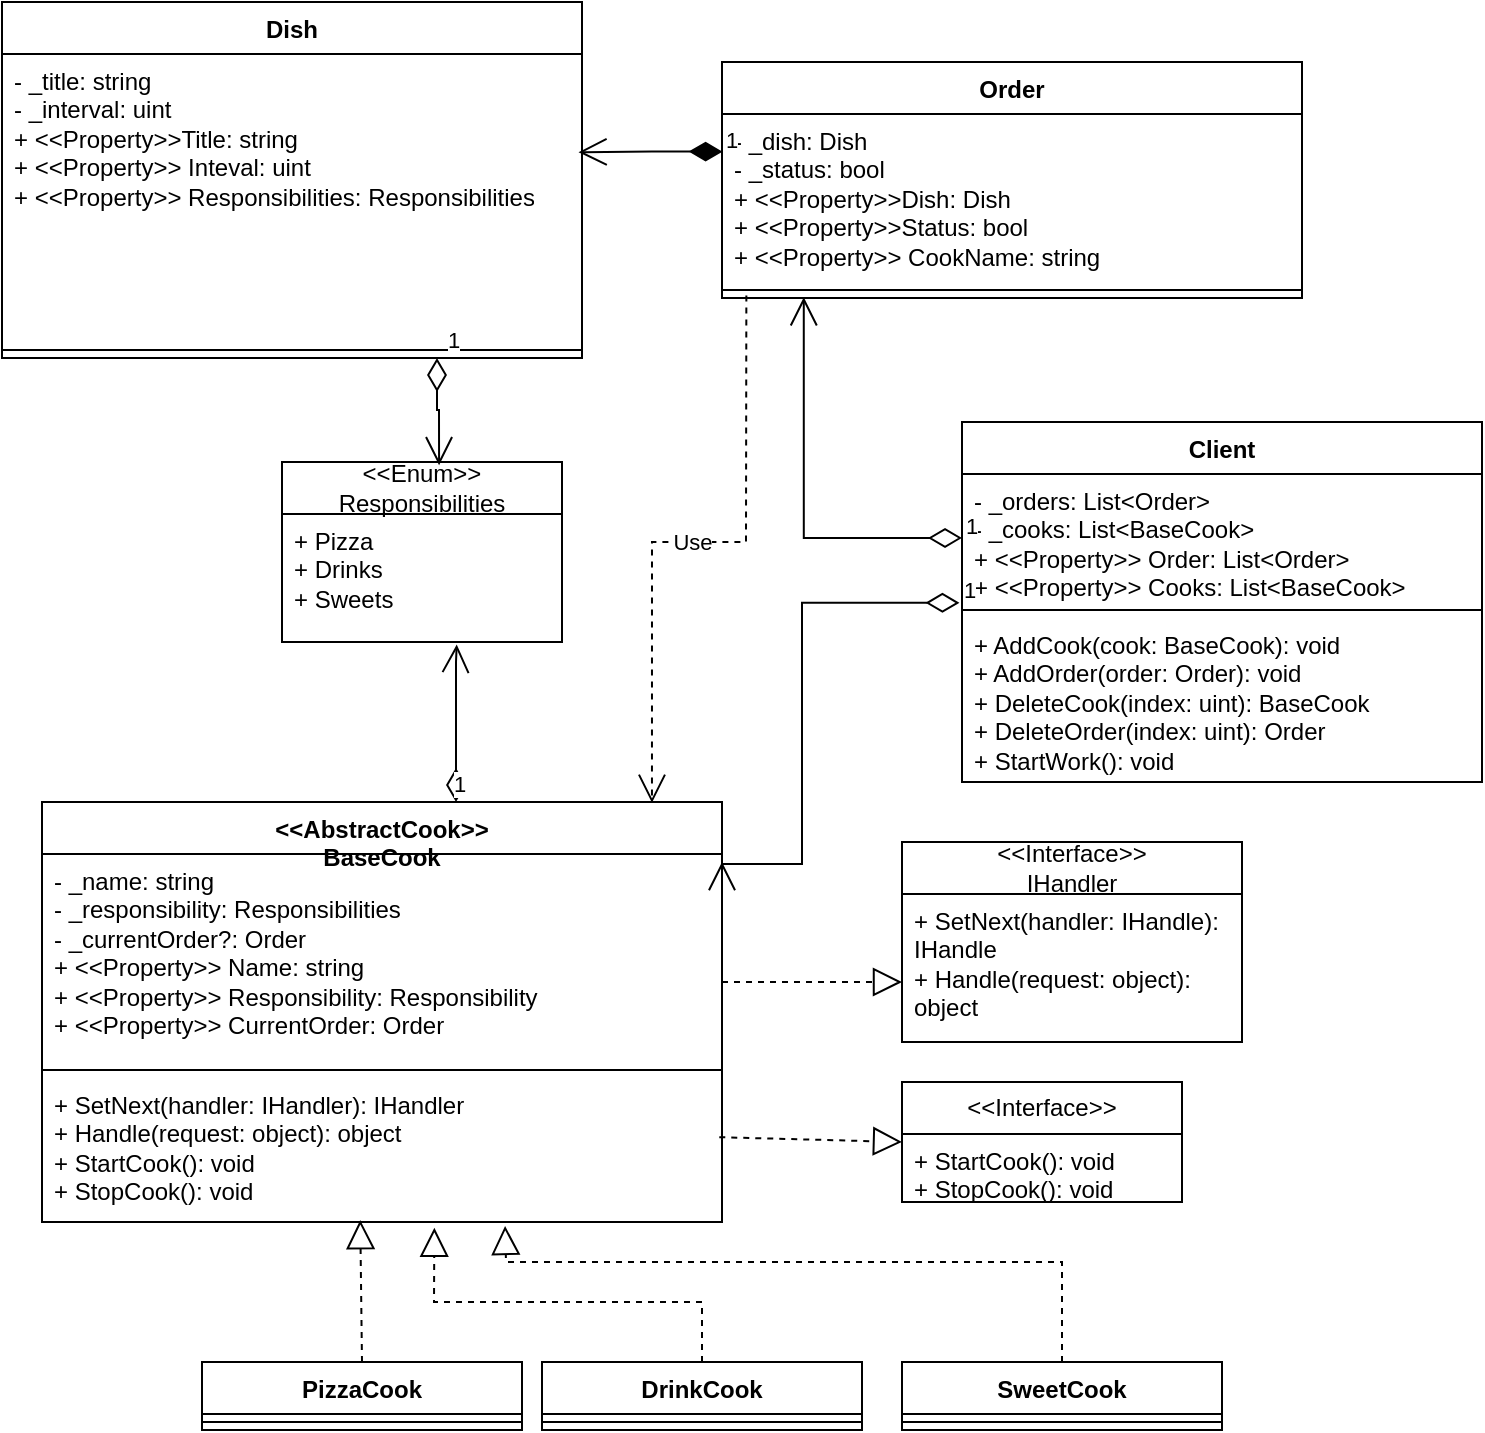<mxfile version="21.2.8" type="device">
  <diagram id="C5RBs43oDa-KdzZeNtuy" name="Page-1">
    <mxGraphModel dx="2117" dy="629" grid="1" gridSize="10" guides="1" tooltips="1" connect="1" arrows="1" fold="1" page="1" pageScale="1" pageWidth="827" pageHeight="1169" math="0" shadow="0">
      <root>
        <mxCell id="WIyWlLk6GJQsqaUBKTNV-0" />
        <mxCell id="WIyWlLk6GJQsqaUBKTNV-1" parent="WIyWlLk6GJQsqaUBKTNV-0" />
        <mxCell id="aopl4GrZrqBwdmaaZd6c-4" value="&amp;lt;&amp;lt;AbstractCook&amp;gt;&amp;gt;&lt;br&gt;BaseCook" style="swimlane;fontStyle=1;align=center;verticalAlign=top;childLayout=stackLayout;horizontal=1;startSize=26;horizontalStack=0;resizeParent=1;resizeParentMax=0;resizeLast=0;collapsible=1;marginBottom=0;whiteSpace=wrap;html=1;" parent="WIyWlLk6GJQsqaUBKTNV-1" vertex="1">
          <mxGeometry x="-130" y="490" width="340" height="210" as="geometry" />
        </mxCell>
        <mxCell id="aopl4GrZrqBwdmaaZd6c-5" value="- _name: string&lt;br&gt;- _responsibility: Responsibilities&lt;br&gt;- _currentOrder?: Order&lt;br&gt;+ &amp;lt;&amp;lt;Property&amp;gt;&amp;gt; Name: string&lt;br&gt;+ &amp;lt;&amp;lt;Property&amp;gt;&amp;gt; Responsibility: Responsibility&lt;br&gt;+ &amp;lt;&amp;lt;Property&amp;gt;&amp;gt; CurrentOrder: Order" style="text;strokeColor=none;fillColor=none;align=left;verticalAlign=top;spacingLeft=4;spacingRight=4;overflow=hidden;rotatable=0;points=[[0,0.5],[1,0.5]];portConstraint=eastwest;whiteSpace=wrap;html=1;" parent="aopl4GrZrqBwdmaaZd6c-4" vertex="1">
          <mxGeometry y="26" width="340" height="104" as="geometry" />
        </mxCell>
        <mxCell id="aopl4GrZrqBwdmaaZd6c-6" value="" style="line;strokeWidth=1;fillColor=none;align=left;verticalAlign=middle;spacingTop=-1;spacingLeft=3;spacingRight=3;rotatable=0;labelPosition=right;points=[];portConstraint=eastwest;strokeColor=inherit;" parent="aopl4GrZrqBwdmaaZd6c-4" vertex="1">
          <mxGeometry y="130" width="340" height="8" as="geometry" />
        </mxCell>
        <mxCell id="aopl4GrZrqBwdmaaZd6c-59" value="+ SetNext(handler: IHandler): IHandler&lt;br&gt;+ Handle(request: object): object&lt;br&gt;+ StartCook(): void&lt;br&gt;+ StopCook(): void" style="text;strokeColor=none;fillColor=none;align=left;verticalAlign=top;spacingLeft=4;spacingRight=4;overflow=hidden;rotatable=0;points=[[0,0.5],[1,0.5]];portConstraint=eastwest;whiteSpace=wrap;html=1;" parent="aopl4GrZrqBwdmaaZd6c-4" vertex="1">
          <mxGeometry y="138" width="340" height="72" as="geometry" />
        </mxCell>
        <mxCell id="aopl4GrZrqBwdmaaZd6c-8" value="&amp;lt;&amp;lt;Enum&amp;gt;&amp;gt;&lt;br&gt;Responsibilities" style="swimlane;fontStyle=0;childLayout=stackLayout;horizontal=1;startSize=26;fillColor=none;horizontalStack=0;resizeParent=1;resizeParentMax=0;resizeLast=0;collapsible=1;marginBottom=0;whiteSpace=wrap;html=1;" parent="WIyWlLk6GJQsqaUBKTNV-1" vertex="1">
          <mxGeometry x="-10" y="320" width="140" height="90" as="geometry" />
        </mxCell>
        <mxCell id="aopl4GrZrqBwdmaaZd6c-9" value="+ Pizza&lt;br&gt;+ Drinks&lt;br&gt;+ Sweets" style="text;strokeColor=none;fillColor=none;align=left;verticalAlign=top;spacingLeft=4;spacingRight=4;overflow=hidden;rotatable=0;points=[[0,0.5],[1,0.5]];portConstraint=eastwest;whiteSpace=wrap;html=1;" parent="aopl4GrZrqBwdmaaZd6c-8" vertex="1">
          <mxGeometry y="26" width="140" height="64" as="geometry" />
        </mxCell>
        <mxCell id="aopl4GrZrqBwdmaaZd6c-12" value="Dish" style="swimlane;fontStyle=1;align=center;verticalAlign=top;childLayout=stackLayout;horizontal=1;startSize=26;horizontalStack=0;resizeParent=1;resizeParentMax=0;resizeLast=0;collapsible=1;marginBottom=0;whiteSpace=wrap;html=1;" parent="WIyWlLk6GJQsqaUBKTNV-1" vertex="1">
          <mxGeometry x="-150" y="90" width="290" height="178" as="geometry" />
        </mxCell>
        <mxCell id="aopl4GrZrqBwdmaaZd6c-13" value="- _title: string&lt;br&gt;- _interval: uint&lt;br&gt;+ &amp;lt;&amp;lt;Property&amp;gt;&amp;gt;Title: string&lt;br&gt;+ &amp;lt;&amp;lt;Property&amp;gt;&amp;gt; Inteval: uint&lt;br&gt;+ &amp;lt;&amp;lt;Property&amp;gt;&amp;gt; Responsibilities: Responsibilities" style="text;strokeColor=none;fillColor=none;align=left;verticalAlign=top;spacingLeft=4;spacingRight=4;overflow=hidden;rotatable=0;points=[[0,0.5],[1,0.5]];portConstraint=eastwest;whiteSpace=wrap;html=1;" parent="aopl4GrZrqBwdmaaZd6c-12" vertex="1">
          <mxGeometry y="26" width="290" height="144" as="geometry" />
        </mxCell>
        <mxCell id="aopl4GrZrqBwdmaaZd6c-14" value="" style="line;strokeWidth=1;fillColor=none;align=left;verticalAlign=middle;spacingTop=-1;spacingLeft=3;spacingRight=3;rotatable=0;labelPosition=right;points=[];portConstraint=eastwest;strokeColor=inherit;" parent="aopl4GrZrqBwdmaaZd6c-12" vertex="1">
          <mxGeometry y="170" width="290" height="8" as="geometry" />
        </mxCell>
        <mxCell id="aopl4GrZrqBwdmaaZd6c-16" value="&amp;lt;&amp;lt;Interface&amp;gt;&amp;gt;&lt;br&gt;IHandler" style="swimlane;fontStyle=0;childLayout=stackLayout;horizontal=1;startSize=26;fillColor=none;horizontalStack=0;resizeParent=1;resizeParentMax=0;resizeLast=0;collapsible=1;marginBottom=0;whiteSpace=wrap;html=1;" parent="WIyWlLk6GJQsqaUBKTNV-1" vertex="1">
          <mxGeometry x="300" y="510" width="170" height="100" as="geometry" />
        </mxCell>
        <mxCell id="aopl4GrZrqBwdmaaZd6c-17" value="+ SetNext(handler: IHandle): IHandle&lt;br&gt;+ Handle(request: object): object" style="text;strokeColor=none;fillColor=none;align=left;verticalAlign=top;spacingLeft=4;spacingRight=4;overflow=hidden;rotatable=0;points=[[0,0.5],[1,0.5]];portConstraint=eastwest;whiteSpace=wrap;html=1;" parent="aopl4GrZrqBwdmaaZd6c-16" vertex="1">
          <mxGeometry y="26" width="170" height="74" as="geometry" />
        </mxCell>
        <mxCell id="aopl4GrZrqBwdmaaZd6c-28" value="Client" style="swimlane;fontStyle=1;align=center;verticalAlign=top;childLayout=stackLayout;horizontal=1;startSize=26;horizontalStack=0;resizeParent=1;resizeParentMax=0;resizeLast=0;collapsible=1;marginBottom=0;whiteSpace=wrap;html=1;" parent="WIyWlLk6GJQsqaUBKTNV-1" vertex="1">
          <mxGeometry x="330" y="300" width="260" height="180" as="geometry" />
        </mxCell>
        <mxCell id="aopl4GrZrqBwdmaaZd6c-29" value="- _orders: List&amp;lt;Order&amp;gt;&lt;br&gt;- _cooks: List&amp;lt;BaseCook&amp;gt;&lt;br&gt;+ &amp;lt;&amp;lt;Property&amp;gt;&amp;gt; Order: List&amp;lt;Order&amp;gt;&lt;br&gt;+ &amp;lt;&amp;lt;Property&amp;gt;&amp;gt; Cooks: List&amp;lt;BaseCook&amp;gt;" style="text;strokeColor=none;fillColor=none;align=left;verticalAlign=top;spacingLeft=4;spacingRight=4;overflow=hidden;rotatable=0;points=[[0,0.5],[1,0.5]];portConstraint=eastwest;whiteSpace=wrap;html=1;" parent="aopl4GrZrqBwdmaaZd6c-28" vertex="1">
          <mxGeometry y="26" width="260" height="64" as="geometry" />
        </mxCell>
        <mxCell id="aopl4GrZrqBwdmaaZd6c-30" value="" style="line;strokeWidth=1;fillColor=none;align=left;verticalAlign=middle;spacingTop=-1;spacingLeft=3;spacingRight=3;rotatable=0;labelPosition=right;points=[];portConstraint=eastwest;strokeColor=inherit;" parent="aopl4GrZrqBwdmaaZd6c-28" vertex="1">
          <mxGeometry y="90" width="260" height="8" as="geometry" />
        </mxCell>
        <mxCell id="aopl4GrZrqBwdmaaZd6c-31" value="+ AddCook(cook: BaseCook): void&lt;br&gt;+ AddOrder(order: Order): void&lt;br&gt;+ DeleteCook(index: uint): BaseCook&lt;br&gt;+ DeleteOrder(index: uint): Order&lt;br&gt;+ StartWork(): void" style="text;strokeColor=none;fillColor=none;align=left;verticalAlign=top;spacingLeft=4;spacingRight=4;overflow=hidden;rotatable=0;points=[[0,0.5],[1,0.5]];portConstraint=eastwest;whiteSpace=wrap;html=1;" parent="aopl4GrZrqBwdmaaZd6c-28" vertex="1">
          <mxGeometry y="98" width="260" height="82" as="geometry" />
        </mxCell>
        <mxCell id="aopl4GrZrqBwdmaaZd6c-32" value="PizzaCook" style="swimlane;fontStyle=1;align=center;verticalAlign=top;childLayout=stackLayout;horizontal=1;startSize=26;horizontalStack=0;resizeParent=1;resizeParentMax=0;resizeLast=0;collapsible=1;marginBottom=0;whiteSpace=wrap;html=1;" parent="WIyWlLk6GJQsqaUBKTNV-1" vertex="1">
          <mxGeometry x="-50" y="770" width="160" height="34" as="geometry" />
        </mxCell>
        <mxCell id="aopl4GrZrqBwdmaaZd6c-34" value="" style="line;strokeWidth=1;fillColor=none;align=left;verticalAlign=middle;spacingTop=-1;spacingLeft=3;spacingRight=3;rotatable=0;labelPosition=right;points=[];portConstraint=eastwest;strokeColor=inherit;" parent="aopl4GrZrqBwdmaaZd6c-32" vertex="1">
          <mxGeometry y="26" width="160" height="8" as="geometry" />
        </mxCell>
        <mxCell id="aopl4GrZrqBwdmaaZd6c-36" value="DrinkCook" style="swimlane;fontStyle=1;align=center;verticalAlign=top;childLayout=stackLayout;horizontal=1;startSize=26;horizontalStack=0;resizeParent=1;resizeParentMax=0;resizeLast=0;collapsible=1;marginBottom=0;whiteSpace=wrap;html=1;" parent="WIyWlLk6GJQsqaUBKTNV-1" vertex="1">
          <mxGeometry x="120" y="770" width="160" height="34" as="geometry" />
        </mxCell>
        <mxCell id="aopl4GrZrqBwdmaaZd6c-38" value="" style="line;strokeWidth=1;fillColor=none;align=left;verticalAlign=middle;spacingTop=-1;spacingLeft=3;spacingRight=3;rotatable=0;labelPosition=right;points=[];portConstraint=eastwest;strokeColor=inherit;" parent="aopl4GrZrqBwdmaaZd6c-36" vertex="1">
          <mxGeometry y="26" width="160" height="8" as="geometry" />
        </mxCell>
        <mxCell id="aopl4GrZrqBwdmaaZd6c-40" value="SweetCook" style="swimlane;fontStyle=1;align=center;verticalAlign=top;childLayout=stackLayout;horizontal=1;startSize=26;horizontalStack=0;resizeParent=1;resizeParentMax=0;resizeLast=0;collapsible=1;marginBottom=0;whiteSpace=wrap;html=1;" parent="WIyWlLk6GJQsqaUBKTNV-1" vertex="1">
          <mxGeometry x="300" y="770" width="160" height="34" as="geometry" />
        </mxCell>
        <mxCell id="aopl4GrZrqBwdmaaZd6c-42" value="" style="line;strokeWidth=1;fillColor=none;align=left;verticalAlign=middle;spacingTop=-1;spacingLeft=3;spacingRight=3;rotatable=0;labelPosition=right;points=[];portConstraint=eastwest;strokeColor=inherit;" parent="aopl4GrZrqBwdmaaZd6c-40" vertex="1">
          <mxGeometry y="26" width="160" height="8" as="geometry" />
        </mxCell>
        <mxCell id="fE7Js7j1l8pNIF8a0CuH-2" value="Order" style="swimlane;fontStyle=1;align=center;verticalAlign=top;childLayout=stackLayout;horizontal=1;startSize=26;horizontalStack=0;resizeParent=1;resizeParentMax=0;resizeLast=0;collapsible=1;marginBottom=0;whiteSpace=wrap;html=1;" vertex="1" parent="WIyWlLk6GJQsqaUBKTNV-1">
          <mxGeometry x="210" y="120" width="290" height="118" as="geometry" />
        </mxCell>
        <mxCell id="fE7Js7j1l8pNIF8a0CuH-3" value="- _dish: Dish&lt;br&gt;- _status: bool&lt;br&gt;+ &amp;lt;&amp;lt;Property&amp;gt;&amp;gt;Dish: Dish&lt;br&gt;+ &amp;lt;&amp;lt;Property&amp;gt;&amp;gt;Status: bool&lt;br&gt;+ &amp;lt;&amp;lt;Property&amp;gt;&amp;gt; CookName: string" style="text;strokeColor=none;fillColor=none;align=left;verticalAlign=top;spacingLeft=4;spacingRight=4;overflow=hidden;rotatable=0;points=[[0,0.5],[1,0.5]];portConstraint=eastwest;whiteSpace=wrap;html=1;" vertex="1" parent="fE7Js7j1l8pNIF8a0CuH-2">
          <mxGeometry y="26" width="290" height="84" as="geometry" />
        </mxCell>
        <mxCell id="fE7Js7j1l8pNIF8a0CuH-4" value="" style="line;strokeWidth=1;fillColor=none;align=left;verticalAlign=middle;spacingTop=-1;spacingLeft=3;spacingRight=3;rotatable=0;labelPosition=right;points=[];portConstraint=eastwest;strokeColor=inherit;" vertex="1" parent="fE7Js7j1l8pNIF8a0CuH-2">
          <mxGeometry y="110" width="290" height="8" as="geometry" />
        </mxCell>
        <mxCell id="fE7Js7j1l8pNIF8a0CuH-6" value="1" style="endArrow=open;html=1;endSize=12;startArrow=diamondThin;startSize=14;startFill=1;edgeStyle=orthogonalEdgeStyle;align=left;verticalAlign=bottom;rounded=0;entryX=0.994;entryY=0.341;entryDx=0;entryDy=0;entryPerimeter=0;exitX=0.001;exitY=0.224;exitDx=0;exitDy=0;exitPerimeter=0;" edge="1" parent="WIyWlLk6GJQsqaUBKTNV-1" source="fE7Js7j1l8pNIF8a0CuH-3" target="aopl4GrZrqBwdmaaZd6c-13">
          <mxGeometry x="-1" y="3" relative="1" as="geometry">
            <mxPoint x="210" y="171" as="sourcePoint" />
            <mxPoint x="650" y="310" as="targetPoint" />
          </mxGeometry>
        </mxCell>
        <mxCell id="fE7Js7j1l8pNIF8a0CuH-11" value="1" style="endArrow=open;html=1;endSize=12;startArrow=diamondThin;startSize=14;startFill=0;edgeStyle=orthogonalEdgeStyle;align=left;verticalAlign=bottom;rounded=0;entryX=0.624;entryY=1.019;entryDx=0;entryDy=0;entryPerimeter=0;" edge="1" parent="WIyWlLk6GJQsqaUBKTNV-1" target="aopl4GrZrqBwdmaaZd6c-9">
          <mxGeometry x="-1" y="3" relative="1" as="geometry">
            <mxPoint x="77" y="490" as="sourcePoint" />
            <mxPoint x="530" y="500" as="targetPoint" />
            <Array as="points">
              <mxPoint x="77" y="420" />
              <mxPoint x="77" y="420" />
            </Array>
          </mxGeometry>
        </mxCell>
        <mxCell id="fE7Js7j1l8pNIF8a0CuH-12" value="" style="endArrow=block;dashed=1;endFill=0;endSize=12;html=1;rounded=0;exitX=0.5;exitY=0;exitDx=0;exitDy=0;entryX=0.681;entryY=1.027;entryDx=0;entryDy=0;entryPerimeter=0;" edge="1" parent="WIyWlLk6GJQsqaUBKTNV-1" source="aopl4GrZrqBwdmaaZd6c-40" target="aopl4GrZrqBwdmaaZd6c-59">
          <mxGeometry width="160" relative="1" as="geometry">
            <mxPoint x="370" y="680" as="sourcePoint" />
            <mxPoint x="380" y="880" as="targetPoint" />
            <Array as="points">
              <mxPoint x="380" y="720" />
              <mxPoint x="102" y="720" />
            </Array>
          </mxGeometry>
        </mxCell>
        <mxCell id="fE7Js7j1l8pNIF8a0CuH-13" value="" style="endArrow=block;dashed=1;endFill=0;endSize=12;html=1;rounded=0;exitX=0.5;exitY=0;exitDx=0;exitDy=0;entryX=0.577;entryY=1.04;entryDx=0;entryDy=0;entryPerimeter=0;" edge="1" parent="WIyWlLk6GJQsqaUBKTNV-1" source="aopl4GrZrqBwdmaaZd6c-36" target="aopl4GrZrqBwdmaaZd6c-59">
          <mxGeometry width="160" relative="1" as="geometry">
            <mxPoint x="370" y="680" as="sourcePoint" />
            <mxPoint x="200.64" y="881.62" as="targetPoint" />
            <Array as="points">
              <mxPoint x="200" y="740" />
              <mxPoint x="66" y="740" />
            </Array>
          </mxGeometry>
        </mxCell>
        <mxCell id="fE7Js7j1l8pNIF8a0CuH-14" value="" style="endArrow=block;dashed=1;endFill=0;endSize=12;html=1;rounded=0;exitX=0.5;exitY=0;exitDx=0;exitDy=0;entryX=0.468;entryY=0.987;entryDx=0;entryDy=0;entryPerimeter=0;" edge="1" parent="WIyWlLk6GJQsqaUBKTNV-1" source="aopl4GrZrqBwdmaaZd6c-32" target="aopl4GrZrqBwdmaaZd6c-59">
          <mxGeometry width="160" relative="1" as="geometry">
            <mxPoint x="370" y="680" as="sourcePoint" />
            <mxPoint x="530" y="680" as="targetPoint" />
          </mxGeometry>
        </mxCell>
        <mxCell id="fE7Js7j1l8pNIF8a0CuH-19" value="1" style="endArrow=open;html=1;endSize=12;startArrow=diamondThin;startSize=14;startFill=0;edgeStyle=orthogonalEdgeStyle;align=left;verticalAlign=bottom;rounded=0;entryX=0.141;entryY=0.95;entryDx=0;entryDy=0;exitX=0;exitY=0.5;exitDx=0;exitDy=0;entryPerimeter=0;" edge="1" parent="WIyWlLk6GJQsqaUBKTNV-1" source="aopl4GrZrqBwdmaaZd6c-29" target="fE7Js7j1l8pNIF8a0CuH-4">
          <mxGeometry x="-1" y="3" relative="1" as="geometry">
            <mxPoint x="370" y="400" as="sourcePoint" />
            <mxPoint x="530" y="400" as="targetPoint" />
          </mxGeometry>
        </mxCell>
        <mxCell id="fE7Js7j1l8pNIF8a0CuH-20" value="1" style="endArrow=open;html=1;endSize=12;startArrow=diamondThin;startSize=14;startFill=0;edgeStyle=orthogonalEdgeStyle;align=left;verticalAlign=bottom;rounded=0;exitX=-0.005;exitY=1.006;exitDx=0;exitDy=0;exitPerimeter=0;" edge="1" parent="WIyWlLk6GJQsqaUBKTNV-1" source="aopl4GrZrqBwdmaaZd6c-29">
          <mxGeometry x="-1" y="3" relative="1" as="geometry">
            <mxPoint x="370" y="400" as="sourcePoint" />
            <mxPoint x="210" y="520" as="targetPoint" />
            <Array as="points">
              <mxPoint x="250" y="390" />
              <mxPoint x="250" y="521" />
            </Array>
          </mxGeometry>
        </mxCell>
        <mxCell id="fE7Js7j1l8pNIF8a0CuH-27" value="" style="endArrow=block;dashed=1;endFill=0;endSize=12;html=1;rounded=0;" edge="1" parent="WIyWlLk6GJQsqaUBKTNV-1">
          <mxGeometry width="160" relative="1" as="geometry">
            <mxPoint x="210" y="580" as="sourcePoint" />
            <mxPoint x="300" y="580" as="targetPoint" />
          </mxGeometry>
        </mxCell>
        <mxCell id="fE7Js7j1l8pNIF8a0CuH-32" value="&amp;lt;&amp;lt;Interface&amp;gt;&amp;gt;" style="swimlane;fontStyle=0;childLayout=stackLayout;horizontal=1;startSize=26;fillColor=none;horizontalStack=0;resizeParent=1;resizeParentMax=0;resizeLast=0;collapsible=1;marginBottom=0;whiteSpace=wrap;html=1;" vertex="1" parent="WIyWlLk6GJQsqaUBKTNV-1">
          <mxGeometry x="300" y="630" width="140" height="60" as="geometry" />
        </mxCell>
        <mxCell id="fE7Js7j1l8pNIF8a0CuH-33" value="+ StartCook(): void&lt;br&gt;+ StopCook(): void" style="text;strokeColor=none;fillColor=none;align=left;verticalAlign=top;spacingLeft=4;spacingRight=4;overflow=hidden;rotatable=0;points=[[0,0.5],[1,0.5]];portConstraint=eastwest;whiteSpace=wrap;html=1;" vertex="1" parent="fE7Js7j1l8pNIF8a0CuH-32">
          <mxGeometry y="26" width="140" height="34" as="geometry" />
        </mxCell>
        <mxCell id="fE7Js7j1l8pNIF8a0CuH-36" value="" style="endArrow=block;dashed=1;endFill=0;endSize=12;html=1;rounded=0;exitX=0.996;exitY=0.411;exitDx=0;exitDy=0;entryX=0;entryY=0.5;entryDx=0;entryDy=0;exitPerimeter=0;" edge="1" parent="WIyWlLk6GJQsqaUBKTNV-1" source="aopl4GrZrqBwdmaaZd6c-59" target="fE7Js7j1l8pNIF8a0CuH-32">
          <mxGeometry width="160" relative="1" as="geometry">
            <mxPoint x="370" y="700" as="sourcePoint" />
            <mxPoint x="530" y="700" as="targetPoint" />
          </mxGeometry>
        </mxCell>
        <mxCell id="fE7Js7j1l8pNIF8a0CuH-37" value="1" style="endArrow=open;html=1;endSize=12;startArrow=diamondThin;startSize=14;startFill=0;edgeStyle=orthogonalEdgeStyle;align=left;verticalAlign=bottom;rounded=0;exitX=0.75;exitY=1;exitDx=0;exitDy=0;entryX=0.561;entryY=0.018;entryDx=0;entryDy=0;entryPerimeter=0;" edge="1" parent="WIyWlLk6GJQsqaUBKTNV-1" source="aopl4GrZrqBwdmaaZd6c-12" target="aopl4GrZrqBwdmaaZd6c-8">
          <mxGeometry x="-1" y="3" relative="1" as="geometry">
            <mxPoint x="370" y="400" as="sourcePoint" />
            <mxPoint x="530" y="400" as="targetPoint" />
          </mxGeometry>
        </mxCell>
        <mxCell id="fE7Js7j1l8pNIF8a0CuH-39" value="Use" style="endArrow=open;endSize=12;dashed=1;html=1;rounded=0;exitX=0.042;exitY=0.85;exitDx=0;exitDy=0;exitPerimeter=0;entryX=0.897;entryY=0.002;entryDx=0;entryDy=0;entryPerimeter=0;" edge="1" parent="WIyWlLk6GJQsqaUBKTNV-1" source="fE7Js7j1l8pNIF8a0CuH-4" target="aopl4GrZrqBwdmaaZd6c-4">
          <mxGeometry width="160" relative="1" as="geometry">
            <mxPoint x="370" y="400" as="sourcePoint" />
            <mxPoint x="530" y="400" as="targetPoint" />
            <Array as="points">
              <mxPoint x="222" y="360" />
              <mxPoint x="175" y="360" />
            </Array>
          </mxGeometry>
        </mxCell>
      </root>
    </mxGraphModel>
  </diagram>
</mxfile>
